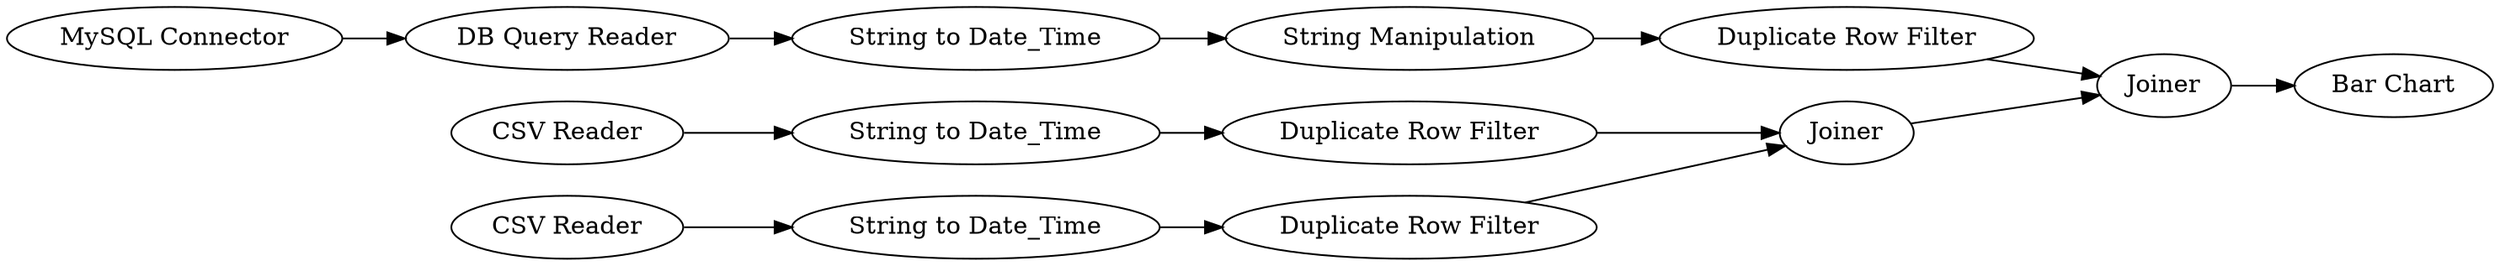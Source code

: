 digraph {
	"-3926853103671289646_5" [label="MySQL Connector"]
	"-3926853103671289646_14" [label="Duplicate Row Filter"]
	"-3926853103671289646_7" [label="CSV Reader"]
	"-3926853103671289646_9" [label="String Manipulation"]
	"-3926853103671289646_6" [label="CSV Reader"]
	"-3926853103671289646_16" [label=Joiner]
	"-3926853103671289646_4" [label="DB Query Reader"]
	"-3926853103671289646_17" [label=Joiner]
	"-3926853103671289646_10" [label="String to Date_Time"]
	"-3926853103671289646_8" [label="String to Date_Time"]
	"-3926853103671289646_15" [label="Duplicate Row Filter"]
	"-3926853103671289646_18" [label="Bar Chart"]
	"-3926853103671289646_13" [label="Duplicate Row Filter"]
	"-3926853103671289646_11" [label="String to Date_Time"]
	"-3926853103671289646_9" -> "-3926853103671289646_15"
	"-3926853103671289646_5" -> "-3926853103671289646_4"
	"-3926853103671289646_16" -> "-3926853103671289646_17"
	"-3926853103671289646_4" -> "-3926853103671289646_8"
	"-3926853103671289646_17" -> "-3926853103671289646_18"
	"-3926853103671289646_14" -> "-3926853103671289646_16"
	"-3926853103671289646_7" -> "-3926853103671289646_11"
	"-3926853103671289646_6" -> "-3926853103671289646_10"
	"-3926853103671289646_10" -> "-3926853103671289646_14"
	"-3926853103671289646_13" -> "-3926853103671289646_16"
	"-3926853103671289646_8" -> "-3926853103671289646_9"
	"-3926853103671289646_15" -> "-3926853103671289646_17"
	"-3926853103671289646_11" -> "-3926853103671289646_13"
	rankdir=LR
}

